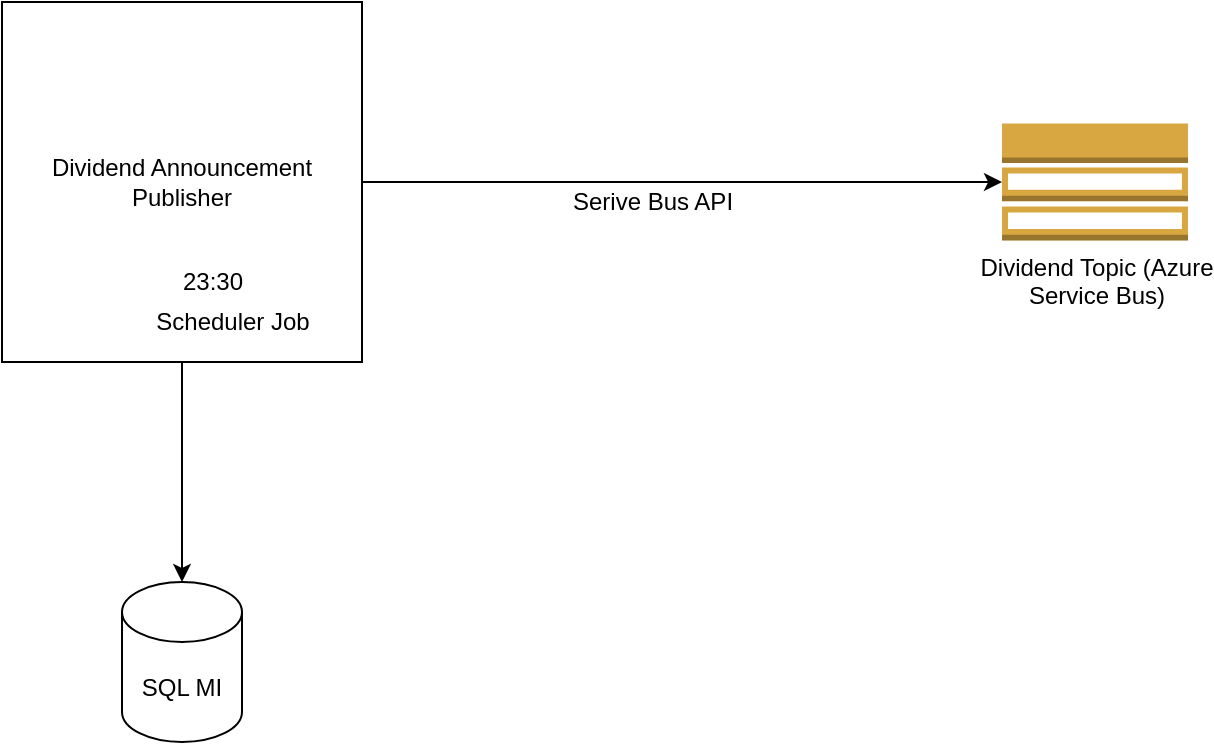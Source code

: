 <mxfile version="14.6.13" type="device"><diagram id="Gc_bE2HtI2_QQrwAY1hH" name="Page-1"><mxGraphModel dx="868" dy="450" grid="1" gridSize="10" guides="1" tooltips="1" connect="1" arrows="1" fold="1" page="1" pageScale="1" pageWidth="850" pageHeight="1100" math="0" shadow="0"><root><mxCell id="0"/><mxCell id="1" parent="0"/><mxCell id="xT0Uh_D74gmMw1v8YfR5-13" style="edgeStyle=orthogonalEdgeStyle;rounded=0;orthogonalLoop=1;jettySize=auto;html=1;" parent="1" source="xT0Uh_D74gmMw1v8YfR5-2" target="xT0Uh_D74gmMw1v8YfR5-10" edge="1"><mxGeometry relative="1" as="geometry"/></mxCell><mxCell id="xT0Uh_D74gmMw1v8YfR5-15" style="edgeStyle=orthogonalEdgeStyle;rounded=0;orthogonalLoop=1;jettySize=auto;html=1;" parent="1" source="xT0Uh_D74gmMw1v8YfR5-2" target="xT0Uh_D74gmMw1v8YfR5-3" edge="1"><mxGeometry relative="1" as="geometry"/></mxCell><mxCell id="xT0Uh_D74gmMw1v8YfR5-2" value="Dividend Announcement Publisher" style="whiteSpace=wrap;html=1;aspect=fixed;" parent="1" vertex="1"><mxGeometry x="80" y="40" width="180" height="180" as="geometry"/></mxCell><mxCell id="xT0Uh_D74gmMw1v8YfR5-3" value="SQL MI" style="shape=cylinder3;whiteSpace=wrap;html=1;boundedLbl=1;backgroundOutline=1;size=15;" parent="1" vertex="1"><mxGeometry x="140" y="330" width="60" height="80" as="geometry"/></mxCell><mxCell id="xT0Uh_D74gmMw1v8YfR5-4" value="" style="shape=image;html=1;verticalAlign=top;verticalLabelPosition=bottom;labelBackgroundColor=#ffffff;imageAspect=0;aspect=fixed;image=https://cdn3.iconfinder.com/data/icons/UltimateGnome/128x128/status/gnome-fs-loading-icon.png" parent="1" vertex="1"><mxGeometry x="90" y="160" width="60" height="60" as="geometry"/></mxCell><mxCell id="xT0Uh_D74gmMw1v8YfR5-8" value="23:30" style="text;html=1;align=center;verticalAlign=middle;resizable=0;points=[];autosize=1;strokeColor=none;" parent="1" vertex="1"><mxGeometry x="160" y="170" width="50" height="20" as="geometry"/></mxCell><mxCell id="xT0Uh_D74gmMw1v8YfR5-9" value="Scheduler Job" style="text;html=1;align=center;verticalAlign=middle;resizable=0;points=[];autosize=1;strokeColor=none;" parent="1" vertex="1"><mxGeometry x="150" y="190" width="90" height="20" as="geometry"/></mxCell><mxCell id="xT0Uh_D74gmMw1v8YfR5-10" value="Dividend Topic (Azure &lt;br&gt;Service Bus)" style="outlineConnect=0;dashed=0;verticalLabelPosition=bottom;verticalAlign=top;align=center;html=1;shape=mxgraph.aws3.topic_2;fillColor=#D9A741;gradientColor=none;" parent="1" vertex="1"><mxGeometry x="580" y="100.75" width="93" height="58.5" as="geometry"/></mxCell><mxCell id="xT0Uh_D74gmMw1v8YfR5-16" value="Serive Bus API" style="text;html=1;align=center;verticalAlign=middle;resizable=0;points=[];autosize=1;strokeColor=none;" parent="1" vertex="1"><mxGeometry x="355" y="130" width="100" height="20" as="geometry"/></mxCell></root></mxGraphModel></diagram></mxfile>